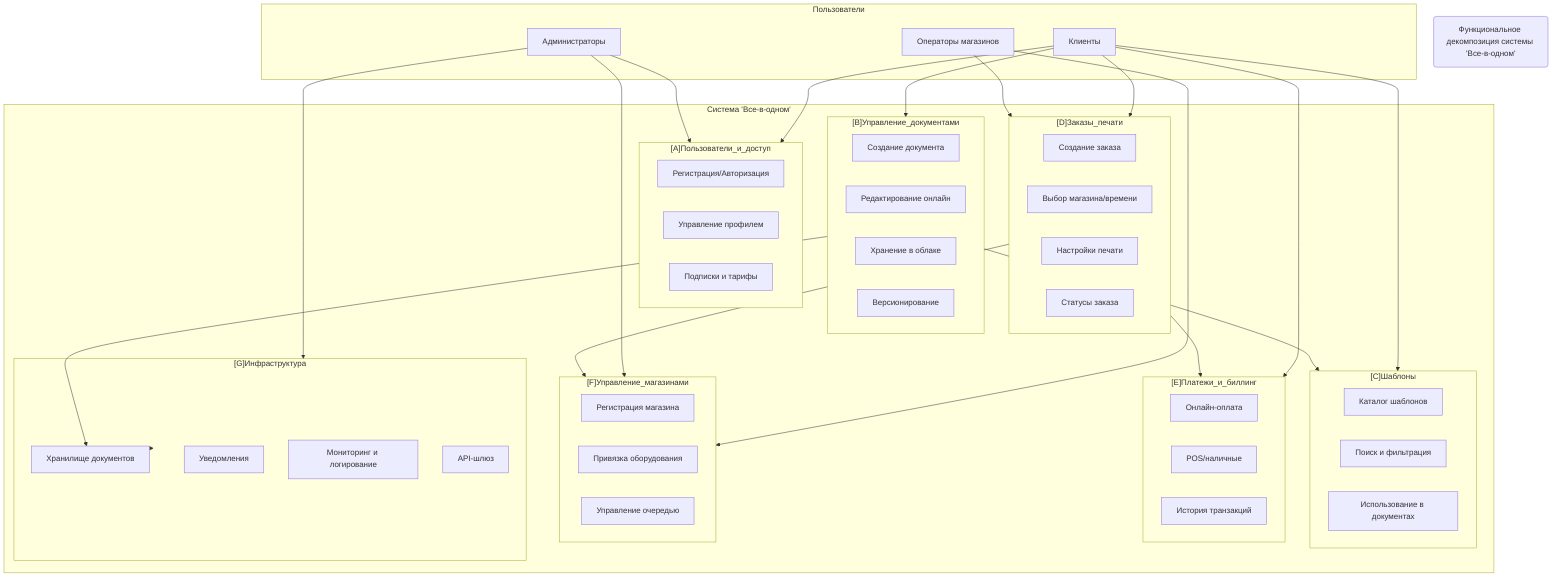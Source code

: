 ---
config:
  flowchart:
    curve: bump
---

flowchart TB
    title("Функциональное декомпозиция системы 'Все-в-одном'")
    subgraph Users["Пользователи"]
        U1[Клиенты]
        U2[Операторы магазинов]
        U3[Администраторы]
    end

    subgraph System["Система 'Все-в-одном'"]
        subgraph A["[A]Пользователи_и_доступ"]
            A1[Регистрация/Авторизация]
            A2[Управление профилем]
            A3[Подписки и тарифы]
        end

        subgraph B["[B]Управление_документами"]
            B1[Создание документа]
            B2[Редактирование онлайн]
            B3[Хранение в облаке]
            B4[Версионирование]
        end

        subgraph C["[C]Шаблоны"]
            C1[Каталог шаблонов]
            C2[Поиск и фильтрация]
            C3[Использование в документах]
        end

        subgraph D["[D]Заказы_печати"]
            D1[Создание заказа]
            D2[Выбор магазина/времени]
            D3[Настройки печати]
            D4[Статусы заказа]
        end

        subgraph E["[E]Платежи_и_биллинг"]
            E1[Онлайн-оплата]
            E2[POS/наличные]
            E3[История транзакций]
        end

        subgraph F["[F]Управление_магазинами"]
            F1[Регистрация магазина]
            F2[Привязка оборудования]
            F3[Управление очередью]
        end

        subgraph G["[G]Инфраструктура"]
            G1[Хранилище документов]
            G2[Уведомления]
            G3[Мониторинг и логирование]
            G4[API-шлюз]
        end
    end

%% Взаимосвязи
    U1 --> A
    U1 --> B
    U1 --> C
    U1 --> D
    U1 --> E

    U2 --> D
    U2 --> F

    U3 --> A
    U3 --> F
    U3 --> G

    D --> E
    D --> F
    B --> C
    B --> G1
    System --> G